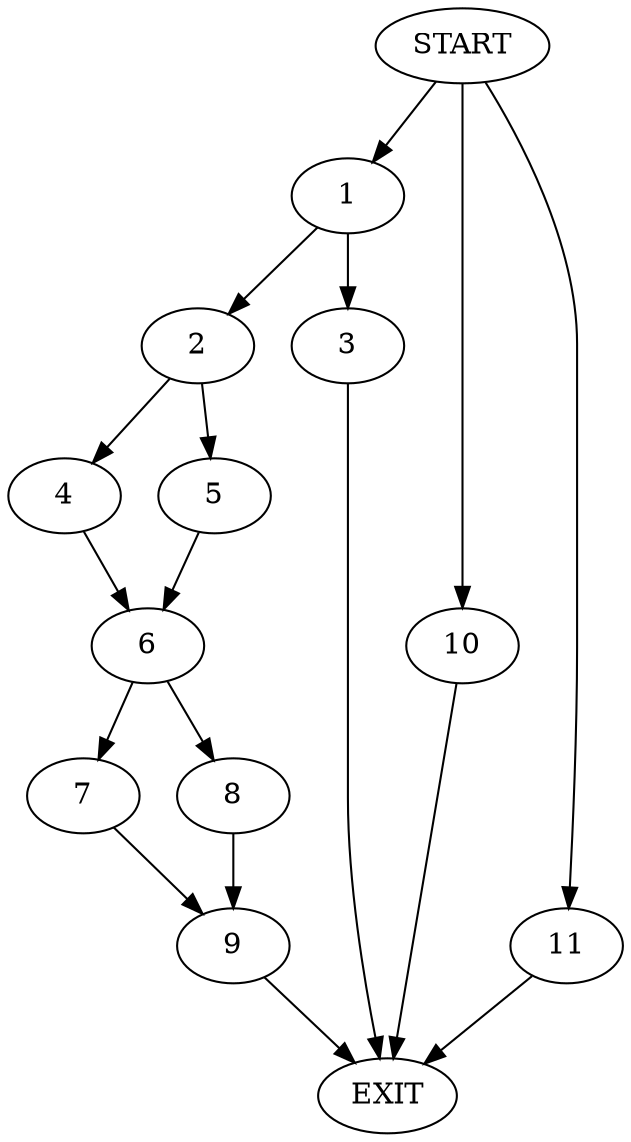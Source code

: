 digraph {
0 [label="START"]
12 [label="EXIT"]
0 -> 1
1 -> 2
1 -> 3
2 -> 4
2 -> 5
3 -> 12
4 -> 6
5 -> 6
6 -> 7
6 -> 8
7 -> 9
8 -> 9
0 -> 10
10 -> 12
0 -> 11
11 -> 12
9 -> 12
}
